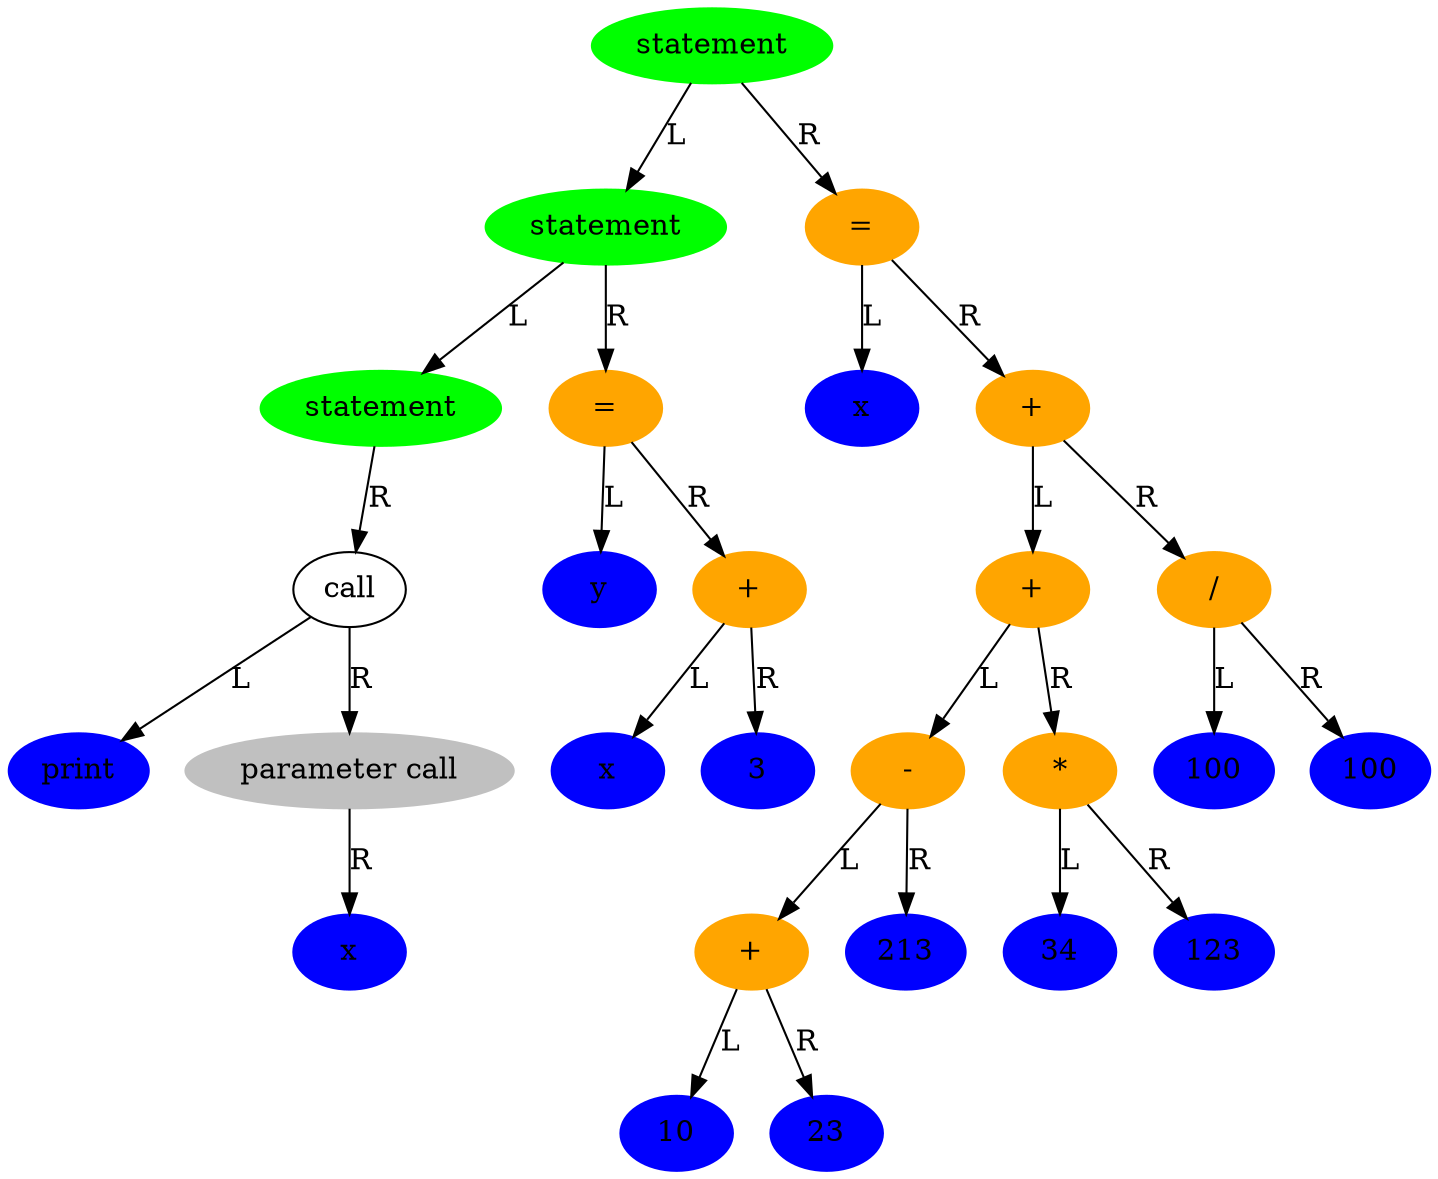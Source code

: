 digraph tree {
94665683628848 [label ="statement", style = "filled", color = "green"];
94665683628848 -> 94665683628896 [label = "L"];
94665683628896 [label ="statement", style = "filled", color = "green"];
94665683628896 -> 94665683628944 [label = "L"];
94665683628944 [label ="statement", style = "filled", color = "green"];
94665683628944 -> 94665683628992 [label = "R"];
94665683628992 [label ="call"];
94665683628992 -> 94665683633616 [label = "L"];
94665683633616 [label ="print", style = "filled", color = "blue"];
94665683628992 -> 94665683629040 [label = "R"];
94665683629040 [label ="parameter call", style = "filled", color = "grey"];
94665683629040 -> 94665683633680 [label = "R"];
94665683633680 [label ="x", style = "filled", color = "blue"];
94665683628896 -> 94665683633456 [label = "R"];
94665683633456 [label ="=", style = "filled", color = "orange"];
94665683633456 -> 94665683633424 [label = "L"];
94665683633424 [label ="y", style = "filled", color = "blue"];
94665683633456 -> 94665683633520 [label = "R"];
94665683633520 [label ="+", style = "filled", color = "orange"];
94665683633520 -> 94665683633488 [label = "L"];
94665683633488 [label ="x", style = "filled", color = "blue"];
94665683633520 -> 94665683633552 [label = "R"];
94665683633552 [label ="3", style = "filled", color = "blue"];
94665683628848 -> 94665683632944 [label = "R"];
94665683632944 [label ="=", style = "filled", color = "orange"];
94665683632944 -> 94665683632912 [label = "L"];
94665683632912 [label ="x", style = "filled", color = "blue"];
94665683632944 -> 94665683633264 [label = "R"];
94665683633264 [label ="+", style = "filled", color = "orange"];
94665683633264 -> 94665683633136 [label = "L"];
94665683633136 [label ="+", style = "filled", color = "orange"];
94665683633136 -> 94665683633072 [label = "L"];
94665683633072 [label ="-", style = "filled", color = "orange"];
94665683633072 -> 94665683633008 [label = "L"];
94665683633008 [label ="+", style = "filled", color = "orange"];
94665683633008 -> 94665683632976 [label = "L"];
94665683632976 [label ="10", style = "filled", color = "blue"];
94665683633008 -> 94665683633040 [label = "R"];
94665683633040 [label ="23", style = "filled", color = "blue"];
94665683633072 -> 94665683633104 [label = "R"];
94665683633104 [label ="213", style = "filled", color = "blue"];
94665683633136 -> 94665683633200 [label = "R"];
94665683633200 [label ="*", style = "filled", color = "orange"];
94665683633200 -> 94665683633168 [label = "L"];
94665683633168 [label ="34", style = "filled", color = "blue"];
94665683633200 -> 94665683633232 [label = "R"];
94665683633232 [label ="123", style = "filled", color = "blue"];
94665683633264 -> 94665683633328 [label = "R"];
94665683633328 [label ="/", style = "filled", color = "orange"];
94665683633328 -> 94665683633296 [label = "L"];
94665683633296 [label ="100", style = "filled", color = "blue"];
94665683633328 -> 94665683633360 [label = "R"];
94665683633360 [label ="100", style = "filled", color = "blue"];

}